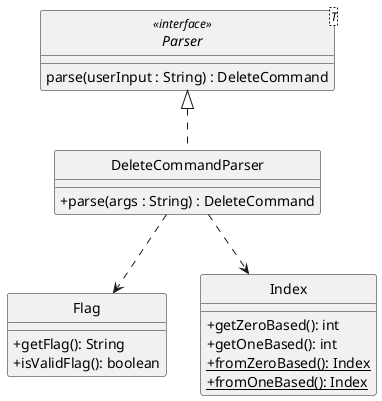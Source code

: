 @startuml
skinparam backgroundColor #ffffff
skinparam classAttributeIconSize 0
hide circle

class DeleteCommandParser implements Parser {
    /' Methods '/
    + parse(args : String) : DeleteCommand
}

interface Parser<T> <<interface>> {
    parse(userInput : String) : DeleteCommand
}

class Flag {
    + getFlag(): String
    + isValidFlag(): boolean
}

class Index {
    + getZeroBased(): int
    + getOneBased(): int
    <u>+fromZeroBased(): Index
    <u>+fromOneBased(): Index
}

DeleteCommandParser ..> Flag
DeleteCommandParser ..> Index

@enduml
